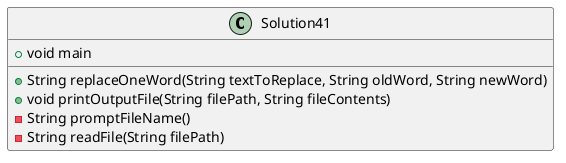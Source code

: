 @startuml

class Solution41{
+void main
+String replaceOneWord(String textToReplace, String oldWord, String newWord)
+void printOutputFile(String filePath, String fileContents)
-String promptFileName()
-String readFile(String filePath)
}

@enduml